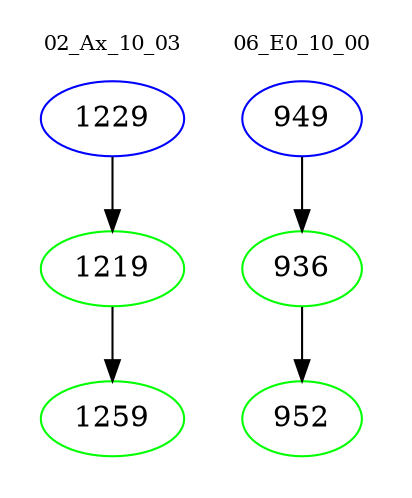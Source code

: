 digraph{
subgraph cluster_0 {
color = white
label = "02_Ax_10_03";
fontsize=10;
T0_1229 [label="1229", color="blue"]
T0_1229 -> T0_1219 [color="black"]
T0_1219 [label="1219", color="green"]
T0_1219 -> T0_1259 [color="black"]
T0_1259 [label="1259", color="green"]
}
subgraph cluster_1 {
color = white
label = "06_E0_10_00";
fontsize=10;
T1_949 [label="949", color="blue"]
T1_949 -> T1_936 [color="black"]
T1_936 [label="936", color="green"]
T1_936 -> T1_952 [color="black"]
T1_952 [label="952", color="green"]
}
}
